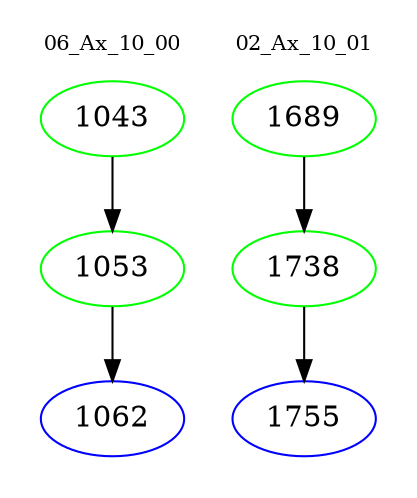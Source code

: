 digraph{
subgraph cluster_0 {
color = white
label = "06_Ax_10_00";
fontsize=10;
T0_1043 [label="1043", color="green"]
T0_1043 -> T0_1053 [color="black"]
T0_1053 [label="1053", color="green"]
T0_1053 -> T0_1062 [color="black"]
T0_1062 [label="1062", color="blue"]
}
subgraph cluster_1 {
color = white
label = "02_Ax_10_01";
fontsize=10;
T1_1689 [label="1689", color="green"]
T1_1689 -> T1_1738 [color="black"]
T1_1738 [label="1738", color="green"]
T1_1738 -> T1_1755 [color="black"]
T1_1755 [label="1755", color="blue"]
}
}
